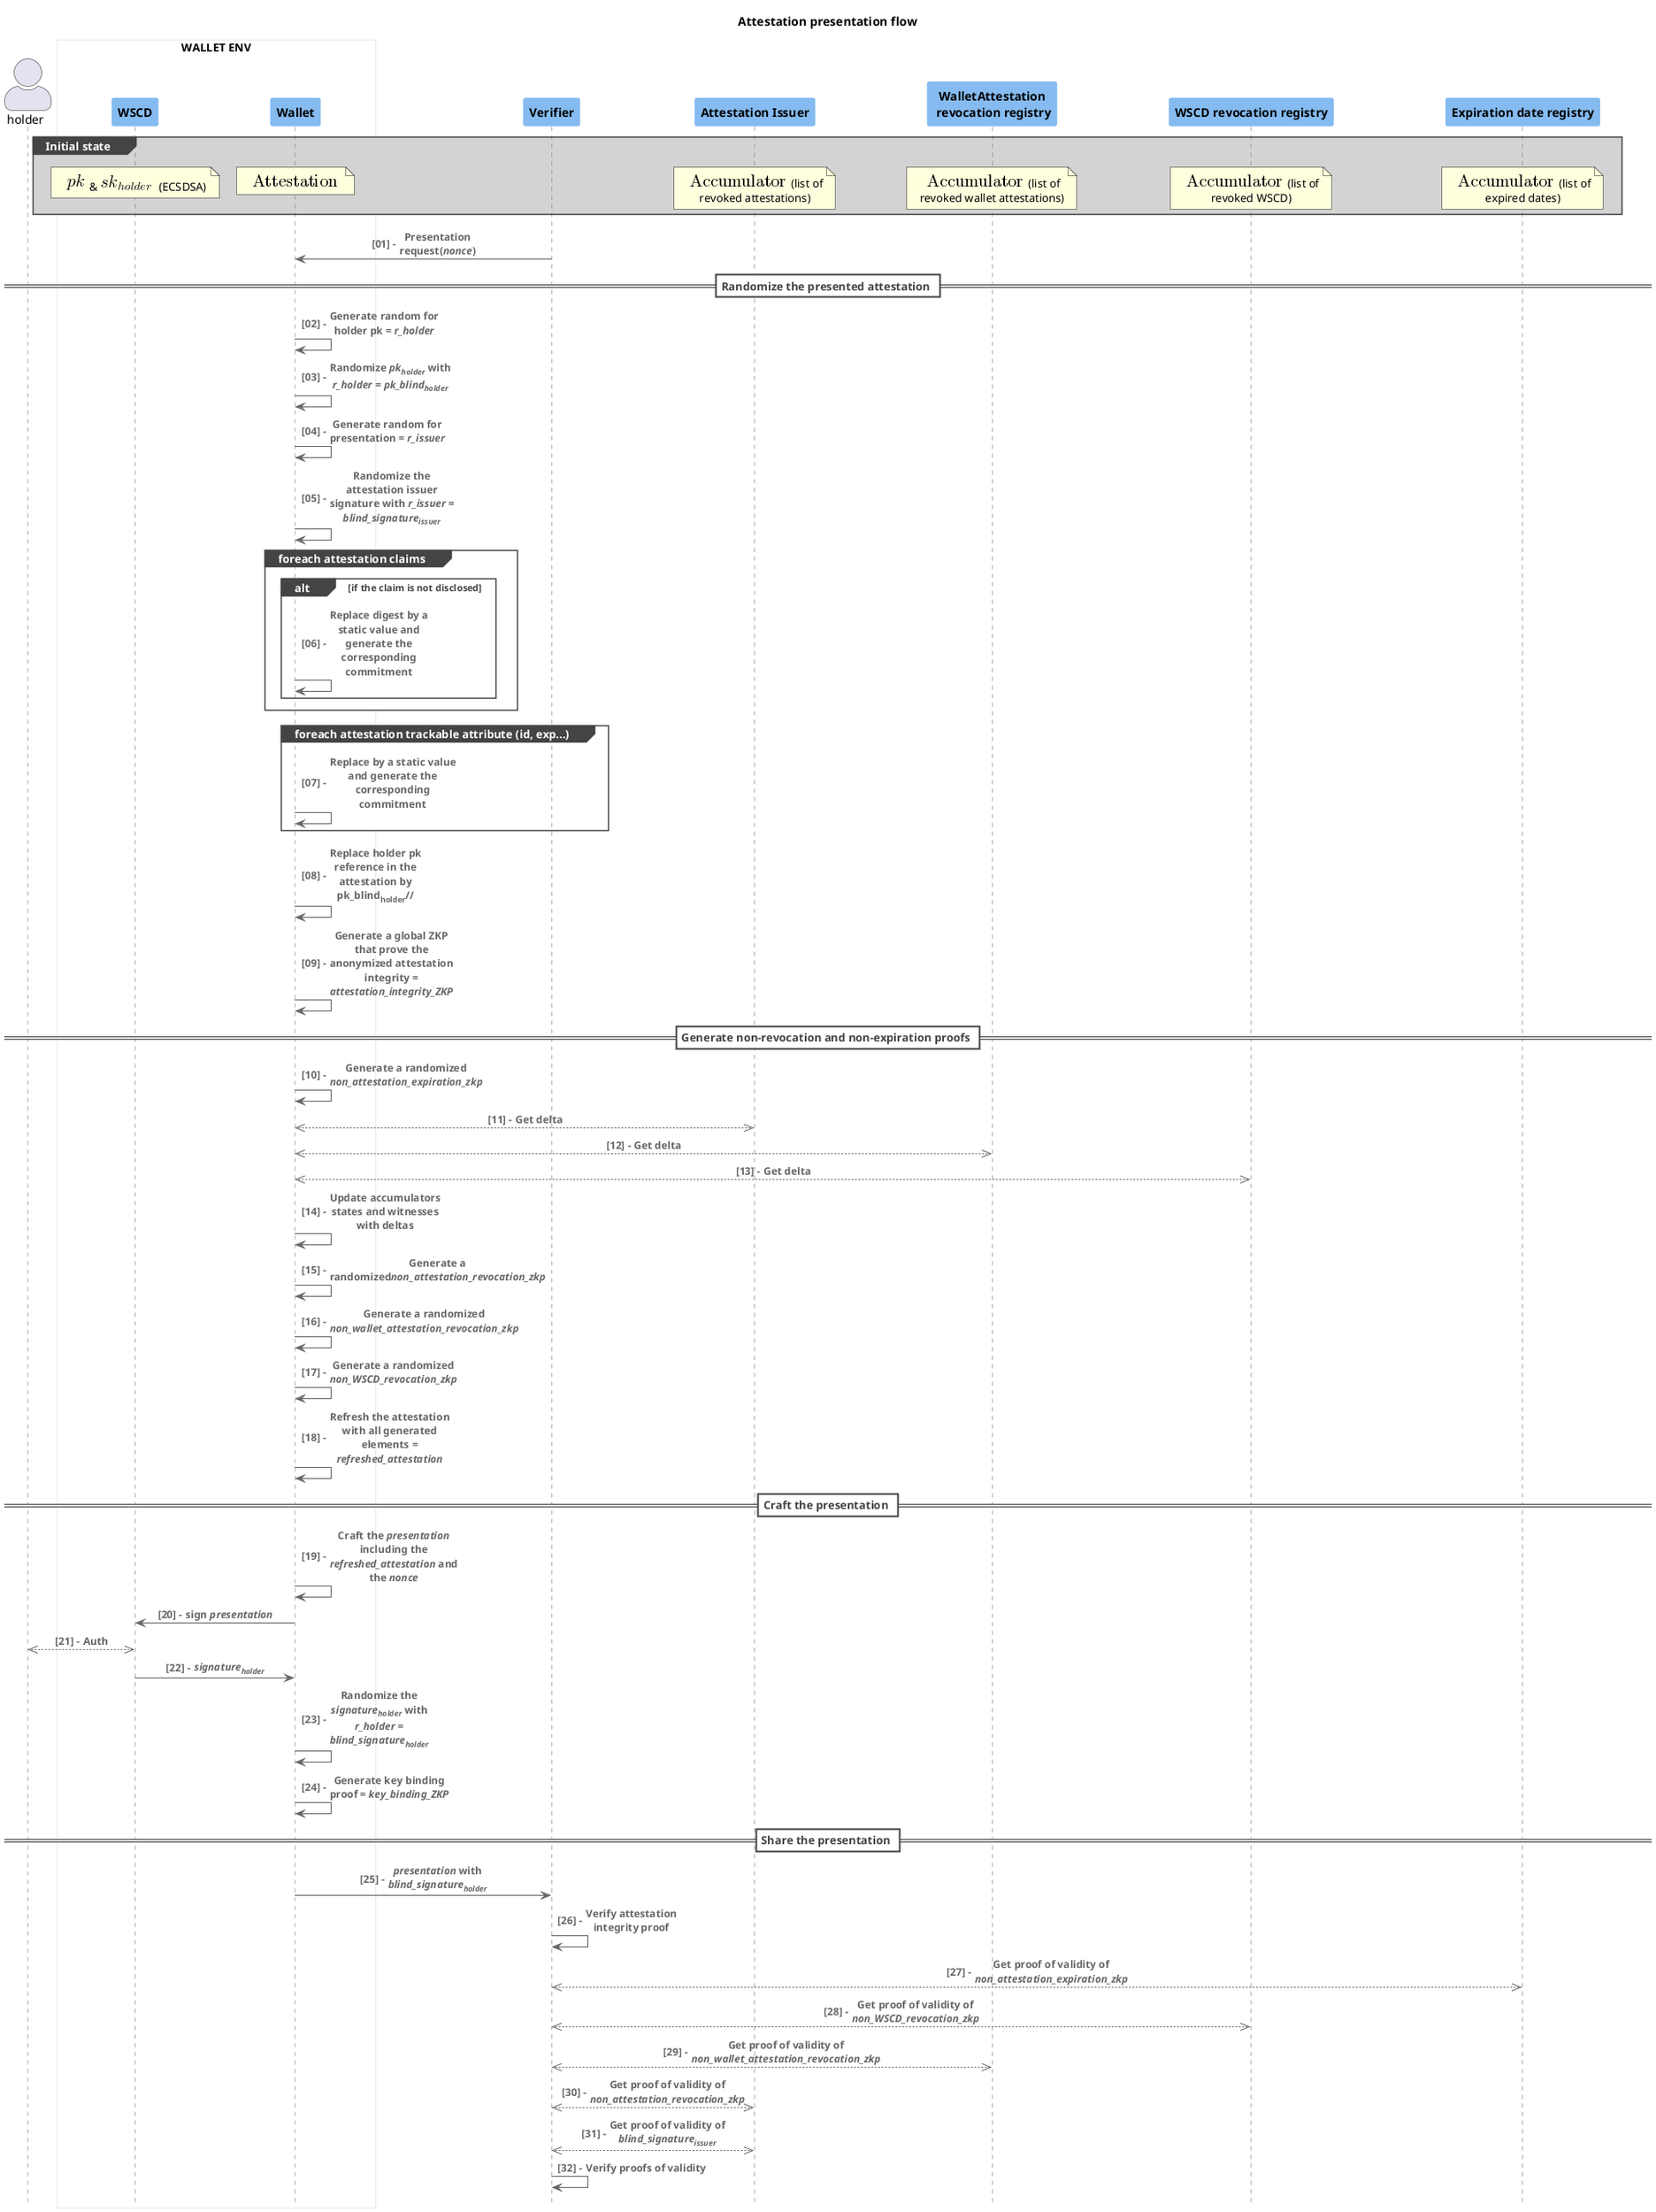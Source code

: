 @startuml 1/presentation
title Attestation presentation flow

!include <c4/C4_Context.puml>
!include <c4/C4_Container.puml>
!include <c4/C4_Component.puml>
!include <c4/C4_Dynamic.puml>
!include <c4/C4_Sequence.puml>

skinparam ParticipantPadding 60

HIDE_STEREOTYPE()
autonumber "<b>[00] - "

skinparam useBetaStyle true
<style>
    sequenceDiagram {
        participant {
            BackgroundColor #85BBF0
            FontStyle bold
            LineColor #85BBF0
        }
        box {
            LineColor lightgrey
        }
    }
</style>

actor "holder" as h

box "WALLET ENV" #White
    participant "WSCD" as wscd
    participant "Wallet" as w
end box

participant "Verifier" as v
participant "Attestation Issuer" as i
participant "WalletAttestation\n revocation registry" as wp
participant "WSCD revocation registry" as wr
participant "Expiration date registry" as exp

group #LightGrey Initial state 
    /note over wscd
        <math>pk</math>&<math>sk_(holder)</math> (ECSDSA)
    end note
    /note over w
        <math>"Attestation"</math>
    end note
    /note over i
        <math>"Accumulator"</math>(list of revoked attestations)
    end note
    /note over wp
        <math>"Accumulator"</math>(list of revoked wallet attestations)
    end note
    /note over wr
        <math>"Accumulator"</math>(list of revoked WSCD)
    end note
    /note over exp
        <math>"Accumulator"</math>(list of expired dates)
    end note
end group

Rel(v, w, "Presentation request(//nonce//)")

== Randomize the presented attestation ==
Rel(w, w, "Generate random for holder pk = //r_holder//")
Rel(w, w, "Randomize //pk<sub>holder</sub>// with //r_holder// = //pk_blind<sub>holder</sub>//")
Rel(w, w, "Generate random for presentation = //r_issuer//")
Rel(w, w, "Randomize the attestation issuer signature with //r_issuer// = //blind_signature<sub>issuer</sub>//")
group foreach attestation claims
alt if the claim is not disclosed
    Rel(w, w, "Replace digest by a static value and generate the corresponding commitment")
end alt
end group
group foreach attestation trackable attribute (id, exp...)
    Rel(w, w, "Replace by a static value and generate the corresponding commitment")
end group
Rel(w, w, "Replace holder pk reference in the attestation by pk_blind<sub>holder</sub>//")
Rel(w, w, "Generate a global ZKP that prove the anonymized attestation integrity = //attestation_integrity_ZKP//")

== Generate non-revocation and non-expiration proofs ==
Rel(w, w, "Generate a randomized //non_attestation_expiration_zkp//")
BiRel(w, i, "Get delta")
BiRel(w, wp, "Get delta")
BiRel(w, wr, "Get delta")
Rel(w, w, "Update accumulators states and witnesses with deltas")
Rel(w, w, "Generate a randomized//non_attestation_revocation_zkp//")
Rel(w, w, "Generate a randomized //non_wallet_attestation_revocation_zkp//")
Rel(w, w, "Generate a randomized //non_WSCD_revocation_zkp//")
Rel(w, w, "Refresh the attestation with all generated elements = //refreshed_attestation// ")

== Craft the presentation ==
Rel(w, w, "Craft the //presentation// including the //refreshed_attestation// and the //nonce//")
Rel(w, wscd, "sign //presentation//")
BiRel(h, wscd, "Auth")
Rel(wscd, w, "//signature<sub>holder</sub>//")
Rel(w, w, "Randomize the //signature<sub>holder</sub>// with //r_holder// = //blind_signature<sub>holder</sub>//")
Rel(w, w, "Generate key binding proof = //key_binding_ZKP//")

== Share the presentation ==
Rel(w, v, "//presentation// with //blind_signature<sub>holder</sub>//")
Rel(v, v, "Verify attestation integrity proof")
BiRel(v, exp, "Get proof of validity of //non_attestation_expiration_zkp//")
BiRel(v, wr, "Get proof of validity of //non_WSCD_revocation_zkp//")
BiRel(v, wp, "Get proof of validity of //non_wallet_attestation_revocation_zkp//")
BiRel(v, i, "Get proof of validity of //non_attestation_revocation_zkp//")
BiRel(v, i, "Get proof of validity of //blind_signature<sub>issuer</sub>//")
Rel(v, v, "Verify proofs of validity")

@enduml